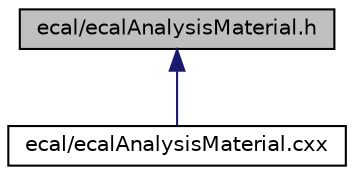 digraph "ecal/ecalAnalysisMaterial.h"
{
 // LATEX_PDF_SIZE
  edge [fontname="Helvetica",fontsize="10",labelfontname="Helvetica",labelfontsize="10"];
  node [fontname="Helvetica",fontsize="10",shape=record];
  Node1 [label="ecal/ecalAnalysisMaterial.h",height=0.2,width=0.4,color="black", fillcolor="grey75", style="filled", fontcolor="black",tooltip=" "];
  Node1 -> Node2 [dir="back",color="midnightblue",fontsize="10",style="solid",fontname="Helvetica"];
  Node2 [label="ecal/ecalAnalysisMaterial.cxx",height=0.2,width=0.4,color="black", fillcolor="white", style="filled",URL="$ecalAnalysisMaterial_8cxx.html",tooltip=" "];
}
